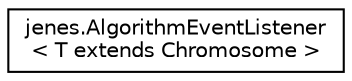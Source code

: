 digraph "Representación gráfica de la clase"
{
  edge [fontname="Helvetica",fontsize="10",labelfontname="Helvetica",labelfontsize="10"];
  node [fontname="Helvetica",fontsize="10",shape=record];
  rankdir="LR";
  Node1 [label="jenes.AlgorithmEventListener\l\< T extends Chromosome \>",height=0.2,width=0.4,color="black", fillcolor="white", style="filled",URL="$interfacejenes_1_1_algorithm_event_listener_3_01_t_01extends_01_chromosome_01_4.html"];
}
